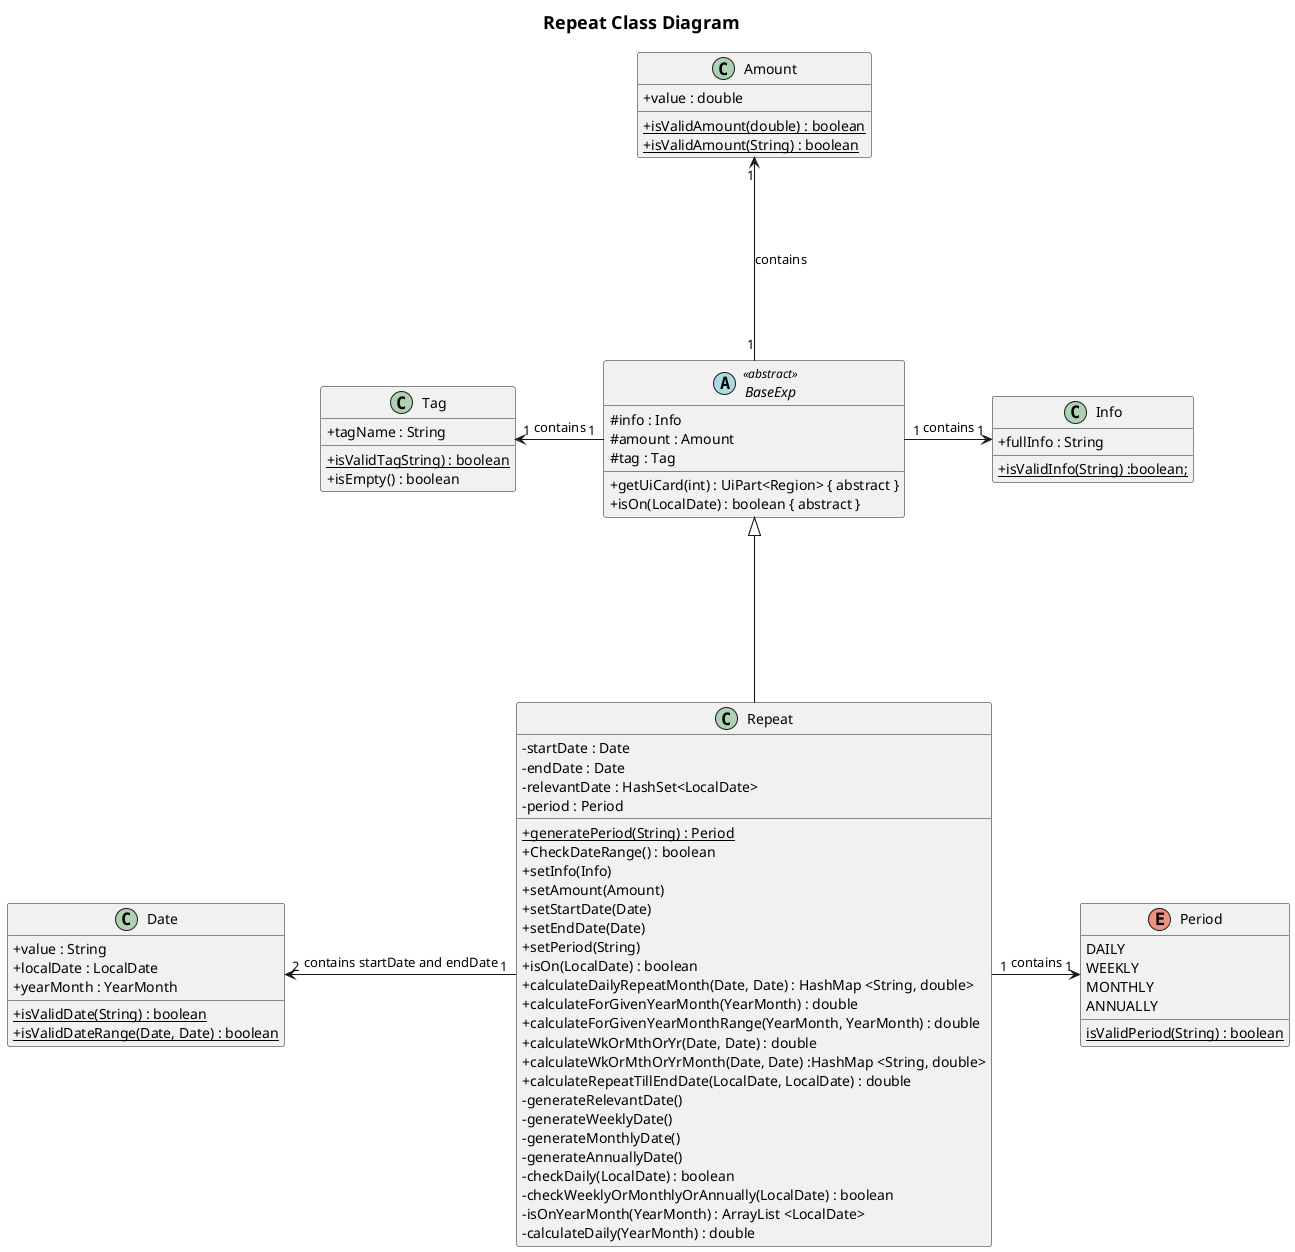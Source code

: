 @startuml
title = Repeat Class Diagram
skinparam arrowThickness 1.1
skinparam classAttributeIconSize 0

abstract class BaseExp <<abstract>>
class Repeat
class Info
class Amount
class Date
class Tag
enum Period

class Info {
    + fullInfo : String
    {static} + isValidInfo(String) :boolean;
}

class Amount {
    + value : double
    {static} + isValidAmount(double) : boolean
    {static} + isValidAmount(String) : boolean
}

class Tag {
    + tagName : String
    {static} + isValidTagString) : boolean
    + isEmpty() : boolean
}

class Date {
    + value : String
    + localDate : LocalDate
    + yearMonth : YearMonth
    {static} + isValidDate(String) : boolean
    {static} + isValidDateRange(Date, Date) : boolean
}

abstract class BaseExp {
    # info : Info
    # amount : Amount
    # tag : Tag
    + getUiCard(int) : UiPart<Region> { abstract }
    + isOn(LocalDate) : boolean { abstract }
}

class Repeat {
    - startDate : Date
    - endDate : Date
    - relevantDate : HashSet<LocalDate>
    - period : Period

    {static} + generatePeriod(String) : Period
    + CheckDateRange() : boolean
    + setInfo(Info)
    + setAmount(Amount)
    + setStartDate(Date)
    + setEndDate(Date)
    + setPeriod(String)
    + isOn(LocalDate) : boolean
    + calculateDailyRepeatMonth(Date, Date) : HashMap <String, double>
    + calculateForGivenYearMonth(YearMonth) : double
    + calculateForGivenYearMonthRange(YearMonth, YearMonth) : double
    + calculateWkOrMthOrYr(Date, Date) : double
    + calculateWkOrMthOrYrMonth(Date, Date) :HashMap <String, double>
    + calculateRepeatTillEndDate(LocalDate, LocalDate) : double
    - generateRelevantDate()
    - generateWeeklyDate()
    - generateMonthlyDate()
    - generateAnnuallyDate()
    - checkDaily(LocalDate) : boolean
    - checkWeeklyOrMonthlyOrAnnually(LocalDate) : boolean
    - isOnYearMonth(YearMonth) : ArrayList <LocalDate>
    - calculateDaily(YearMonth) : double
}

enum Period {
DAILY
WEEKLY
MONTHLY
ANNUALLY
{static} isValidPeriod(String) : boolean
}

BaseExp "1" -up---> "1" Amount : contains
BaseExp "1" -left---> "1" Tag : contains
BaseExp "1" -right---> "1" Info : contains

Repeat -up---|> BaseExp
Repeat "1" -right---> "1" Period : contains
Repeat "1" -left--> "2" Date : contains startDate and endDate

@enduml